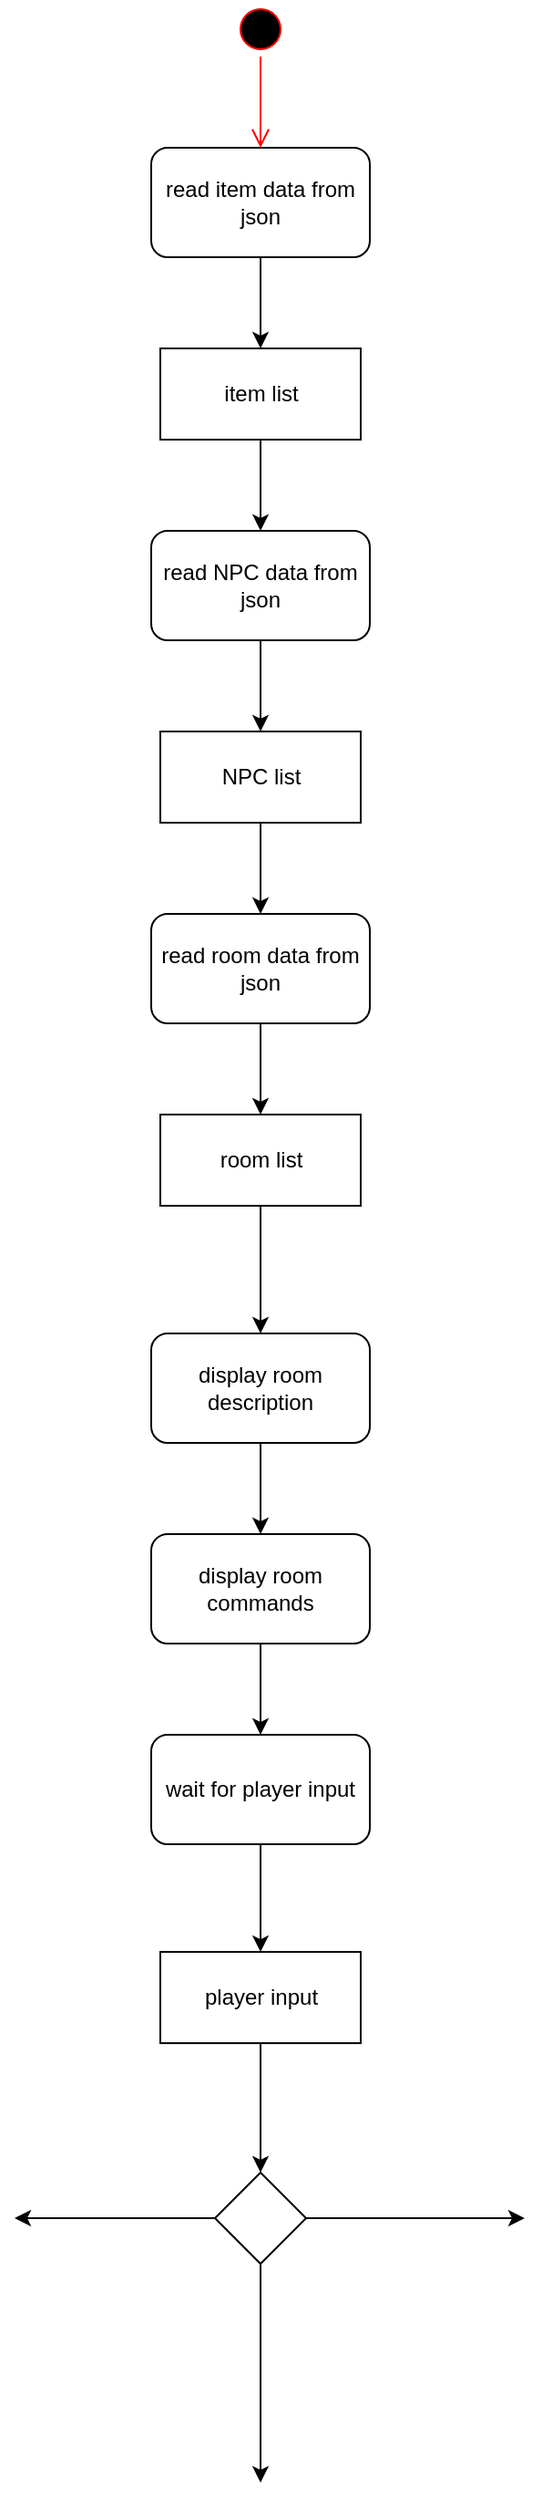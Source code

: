 <mxfile version="12.5.3" type="device"><diagram id="3Zu0i-3vW8HQsl96FUFb" name="Page-1"><mxGraphModel dx="2128" dy="948" grid="1" gridSize="10" guides="1" tooltips="1" connect="1" arrows="1" fold="1" page="1" pageScale="1" pageWidth="850" pageHeight="1100" math="0" shadow="0"><root><mxCell id="0"/><mxCell id="1" parent="0"/><mxCell id="DowYwE_YOMY_IStZm_8d-5" style="edgeStyle=orthogonalEdgeStyle;rounded=0;orthogonalLoop=1;jettySize=auto;html=1;entryX=0.5;entryY=0;entryDx=0;entryDy=0;" edge="1" parent="1" source="DowYwE_YOMY_IStZm_8d-1" target="DowYwE_YOMY_IStZm_8d-4"><mxGeometry relative="1" as="geometry"/></mxCell><mxCell id="DowYwE_YOMY_IStZm_8d-1" value="read room data from json" style="rounded=1;whiteSpace=wrap;html=1;" vertex="1" parent="1"><mxGeometry x="-15" y="530" width="120" height="60" as="geometry"/></mxCell><mxCell id="DowYwE_YOMY_IStZm_8d-2" value="" style="ellipse;html=1;shape=startState;fillColor=#000000;strokeColor=#ff0000;" vertex="1" parent="1"><mxGeometry x="30" y="30" width="30" height="30" as="geometry"/></mxCell><mxCell id="DowYwE_YOMY_IStZm_8d-3" value="" style="edgeStyle=orthogonalEdgeStyle;html=1;verticalAlign=bottom;endArrow=open;endSize=8;strokeColor=#ff0000;entryX=0.5;entryY=0;entryDx=0;entryDy=0;" edge="1" source="DowYwE_YOMY_IStZm_8d-2" parent="1" target="DowYwE_YOMY_IStZm_8d-7"><mxGeometry relative="1" as="geometry"><mxPoint x="45" y="120" as="targetPoint"/></mxGeometry></mxCell><mxCell id="DowYwE_YOMY_IStZm_8d-16" value="" style="edgeStyle=orthogonalEdgeStyle;rounded=0;orthogonalLoop=1;jettySize=auto;html=1;" edge="1" parent="1" source="DowYwE_YOMY_IStZm_8d-4" target="DowYwE_YOMY_IStZm_8d-17"><mxGeometry relative="1" as="geometry"><mxPoint x="45" y="770" as="targetPoint"/></mxGeometry></mxCell><mxCell id="DowYwE_YOMY_IStZm_8d-4" value="room list" style="html=1;" vertex="1" parent="1"><mxGeometry x="-10" y="640" width="110" height="50" as="geometry"/></mxCell><mxCell id="DowYwE_YOMY_IStZm_8d-6" style="edgeStyle=orthogonalEdgeStyle;rounded=0;orthogonalLoop=1;jettySize=auto;html=1;entryX=0.5;entryY=0;entryDx=0;entryDy=0;" edge="1" parent="1" source="DowYwE_YOMY_IStZm_8d-7" target="DowYwE_YOMY_IStZm_8d-8"><mxGeometry relative="1" as="geometry"/></mxCell><mxCell id="DowYwE_YOMY_IStZm_8d-7" value="read item data from json" style="rounded=1;whiteSpace=wrap;html=1;" vertex="1" parent="1"><mxGeometry x="-15" y="110" width="120" height="60" as="geometry"/></mxCell><mxCell id="DowYwE_YOMY_IStZm_8d-12" style="edgeStyle=orthogonalEdgeStyle;rounded=0;orthogonalLoop=1;jettySize=auto;html=1;entryX=0.5;entryY=0;entryDx=0;entryDy=0;" edge="1" parent="1" source="DowYwE_YOMY_IStZm_8d-8" target="DowYwE_YOMY_IStZm_8d-10"><mxGeometry relative="1" as="geometry"/></mxCell><mxCell id="DowYwE_YOMY_IStZm_8d-8" value="item list" style="html=1;" vertex="1" parent="1"><mxGeometry x="-10" y="220" width="110" height="50" as="geometry"/></mxCell><mxCell id="DowYwE_YOMY_IStZm_8d-9" style="edgeStyle=orthogonalEdgeStyle;rounded=0;orthogonalLoop=1;jettySize=auto;html=1;entryX=0.5;entryY=0;entryDx=0;entryDy=0;" edge="1" parent="1" source="DowYwE_YOMY_IStZm_8d-10" target="DowYwE_YOMY_IStZm_8d-11"><mxGeometry relative="1" as="geometry"/></mxCell><mxCell id="DowYwE_YOMY_IStZm_8d-10" value="read NPC data from json" style="rounded=1;whiteSpace=wrap;html=1;" vertex="1" parent="1"><mxGeometry x="-15" y="320" width="120" height="60" as="geometry"/></mxCell><mxCell id="DowYwE_YOMY_IStZm_8d-13" style="edgeStyle=orthogonalEdgeStyle;rounded=0;orthogonalLoop=1;jettySize=auto;html=1;entryX=0.5;entryY=0;entryDx=0;entryDy=0;" edge="1" parent="1" source="DowYwE_YOMY_IStZm_8d-11" target="DowYwE_YOMY_IStZm_8d-1"><mxGeometry relative="1" as="geometry"/></mxCell><mxCell id="DowYwE_YOMY_IStZm_8d-11" value="NPC list" style="html=1;" vertex="1" parent="1"><mxGeometry x="-10" y="430" width="110" height="50" as="geometry"/></mxCell><mxCell id="DowYwE_YOMY_IStZm_8d-20" value="" style="edgeStyle=orthogonalEdgeStyle;rounded=0;orthogonalLoop=1;jettySize=auto;html=1;" edge="1" parent="1" source="DowYwE_YOMY_IStZm_8d-17" target="DowYwE_YOMY_IStZm_8d-19"><mxGeometry relative="1" as="geometry"/></mxCell><mxCell id="DowYwE_YOMY_IStZm_8d-17" value="display room description" style="rounded=1;whiteSpace=wrap;html=1;" vertex="1" parent="1"><mxGeometry x="-15" y="760" width="120" height="60" as="geometry"/></mxCell><mxCell id="DowYwE_YOMY_IStZm_8d-22" value="" style="edgeStyle=orthogonalEdgeStyle;rounded=0;orthogonalLoop=1;jettySize=auto;html=1;" edge="1" parent="1" source="DowYwE_YOMY_IStZm_8d-19" target="DowYwE_YOMY_IStZm_8d-21"><mxGeometry relative="1" as="geometry"/></mxCell><mxCell id="DowYwE_YOMY_IStZm_8d-19" value="display room commands" style="rounded=1;whiteSpace=wrap;html=1;" vertex="1" parent="1"><mxGeometry x="-15" y="870" width="120" height="60" as="geometry"/></mxCell><mxCell id="DowYwE_YOMY_IStZm_8d-24" value="" style="edgeStyle=orthogonalEdgeStyle;rounded=0;orthogonalLoop=1;jettySize=auto;html=1;entryX=0.5;entryY=0;entryDx=0;entryDy=0;" edge="1" parent="1" source="DowYwE_YOMY_IStZm_8d-21" target="DowYwE_YOMY_IStZm_8d-25"><mxGeometry relative="1" as="geometry"><mxPoint x="45" y="1120" as="targetPoint"/></mxGeometry></mxCell><mxCell id="DowYwE_YOMY_IStZm_8d-21" value="wait for player input" style="rounded=1;whiteSpace=wrap;html=1;" vertex="1" parent="1"><mxGeometry x="-15" y="980" width="120" height="60" as="geometry"/></mxCell><mxCell id="DowYwE_YOMY_IStZm_8d-26" style="edgeStyle=orthogonalEdgeStyle;rounded=0;orthogonalLoop=1;jettySize=auto;html=1;entryX=0.5;entryY=0;entryDx=0;entryDy=0;" edge="1" parent="1" source="DowYwE_YOMY_IStZm_8d-25" target="DowYwE_YOMY_IStZm_8d-27"><mxGeometry relative="1" as="geometry"><mxPoint x="45" y="1230" as="targetPoint"/></mxGeometry></mxCell><mxCell id="DowYwE_YOMY_IStZm_8d-25" value="player input" style="html=1;" vertex="1" parent="1"><mxGeometry x="-10" y="1099.06" width="110" height="50" as="geometry"/></mxCell><mxCell id="DowYwE_YOMY_IStZm_8d-28" style="edgeStyle=orthogonalEdgeStyle;rounded=0;orthogonalLoop=1;jettySize=auto;html=1;" edge="1" parent="1" source="DowYwE_YOMY_IStZm_8d-27"><mxGeometry relative="1" as="geometry"><mxPoint x="190" y="1245" as="targetPoint"/></mxGeometry></mxCell><mxCell id="DowYwE_YOMY_IStZm_8d-29" style="edgeStyle=orthogonalEdgeStyle;rounded=0;orthogonalLoop=1;jettySize=auto;html=1;" edge="1" parent="1" source="DowYwE_YOMY_IStZm_8d-27"><mxGeometry relative="1" as="geometry"><mxPoint x="45" y="1390" as="targetPoint"/></mxGeometry></mxCell><mxCell id="DowYwE_YOMY_IStZm_8d-30" style="edgeStyle=orthogonalEdgeStyle;rounded=0;orthogonalLoop=1;jettySize=auto;html=1;" edge="1" parent="1" source="DowYwE_YOMY_IStZm_8d-27"><mxGeometry relative="1" as="geometry"><mxPoint x="-90" y="1245" as="targetPoint"/></mxGeometry></mxCell><mxCell id="DowYwE_YOMY_IStZm_8d-27" value="" style="rhombus;whiteSpace=wrap;html=1;" vertex="1" parent="1"><mxGeometry x="20" y="1220" width="50" height="50" as="geometry"/></mxCell></root></mxGraphModel></diagram></mxfile>